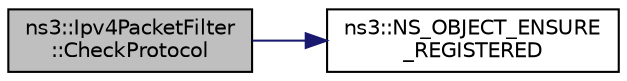 digraph "ns3::Ipv4PacketFilter::CheckProtocol"
{
  edge [fontname="Helvetica",fontsize="10",labelfontname="Helvetica",labelfontsize="10"];
  node [fontname="Helvetica",fontsize="10",shape=record];
  rankdir="LR";
  Node1 [label="ns3::Ipv4PacketFilter\l::CheckProtocol",height=0.2,width=0.4,color="black", fillcolor="grey75", style="filled", fontcolor="black"];
  Node1 -> Node2 [color="midnightblue",fontsize="10",style="solid"];
  Node2 [label="ns3::NS_OBJECT_ENSURE\l_REGISTERED",height=0.2,width=0.4,color="black", fillcolor="white", style="filled",URL="$d7/d2e/namespacens3.html#ac633cbd86ee5879afd4312a843a9ff8c"];
}
